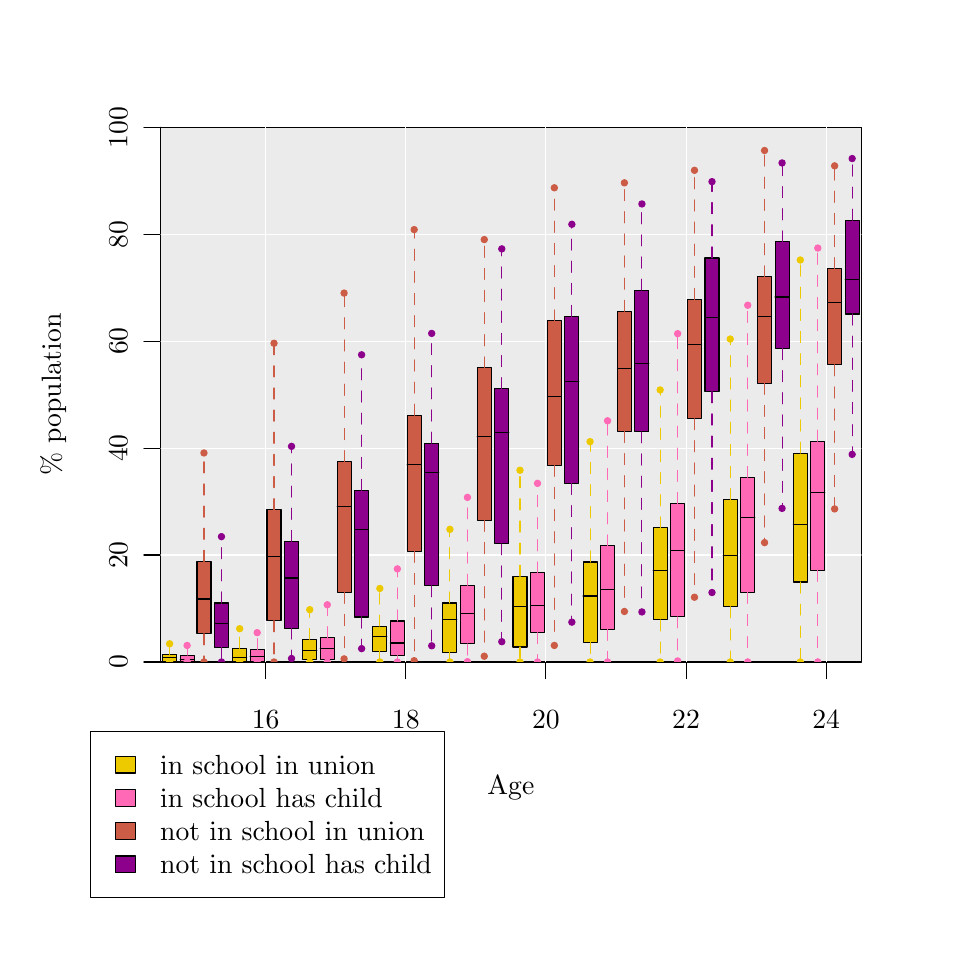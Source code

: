 % Created by tikzDevice version 0.6.1 on 2011-11-15 15:33:59
% !TEX encoding = UTF-8 Unicode
\begin{tikzpicture}[x=1pt,y=1pt]
\definecolor[named]{drawColor}{rgb}{0.00,0.00,0.00}
\definecolor[named]{fillColor}{rgb}{1.00,1.00,1.00}
\fill[color=fillColor,] (0,0) rectangle (325.21,325.21);
\begin{scope}
\path[clip] (  0.00,  0.00) rectangle (325.21,325.21);
\definecolor[named]{drawColor}{rgb}{0.06,0.00,0.33}
\definecolor[named]{drawColor}{rgb}{0.00,0.00,0.00}

\draw[color=drawColor,line cap=round,line join=round,fill opacity=0.00,] ( 85.98, 96.00) -- (288.55, 96.00);

\draw[color=drawColor,line cap=round,line join=round,fill opacity=0.00,] ( 85.98, 96.00) -- ( 85.98, 90.00);

\draw[color=drawColor,line cap=round,line join=round,fill opacity=0.00,] (136.63, 96.00) -- (136.63, 90.00);

\draw[color=drawColor,line cap=round,line join=round,fill opacity=0.00,] (187.27, 96.00) -- (187.27, 90.00);

\draw[color=drawColor,line cap=round,line join=round,fill opacity=0.00,] (237.91, 96.00) -- (237.91, 90.00);

\draw[color=drawColor,line cap=round,line join=round,fill opacity=0.00,] (288.55, 96.00) -- (288.55, 90.00);

\node[color=drawColor,anchor=base,inner sep=0pt, outer sep=0pt, scale=  1.00] at ( 85.98, 72.00) {16%
};

\node[color=drawColor,anchor=base,inner sep=0pt, outer sep=0pt, scale=  1.00] at (136.63, 72.00) {18%
};

\node[color=drawColor,anchor=base,inner sep=0pt, outer sep=0pt, scale=  1.00] at (187.27, 72.00) {20%
};

\node[color=drawColor,anchor=base,inner sep=0pt, outer sep=0pt, scale=  1.00] at (237.91, 72.00) {22%
};

\node[color=drawColor,anchor=base,inner sep=0pt, outer sep=0pt, scale=  1.00] at (288.55, 72.00) {24%
};

\draw[color=drawColor,line cap=round,line join=round,fill opacity=0.00,] ( 48.00, 96.00) -- ( 48.00,289.21);

\draw[color=drawColor,line cap=round,line join=round,fill opacity=0.00,] ( 48.00, 96.00) -- ( 42.00, 96.00);

\draw[color=drawColor,line cap=round,line join=round,fill opacity=0.00,] ( 48.00,134.64) -- ( 42.00,134.64);

\draw[color=drawColor,line cap=round,line join=round,fill opacity=0.00,] ( 48.00,173.29) -- ( 42.00,173.29);

\draw[color=drawColor,line cap=round,line join=round,fill opacity=0.00,] ( 48.00,211.93) -- ( 42.00,211.93);

\draw[color=drawColor,line cap=round,line join=round,fill opacity=0.00,] ( 48.00,250.57) -- ( 42.00,250.57);

\draw[color=drawColor,line cap=round,line join=round,fill opacity=0.00,] ( 48.00,289.21) -- ( 42.00,289.21);

\node[rotate= 90.00,color=drawColor,anchor=base,inner sep=0pt, outer sep=0pt, scale=  1.00] at ( 36.00, 96.00) {0%
};

\node[rotate= 90.00,color=drawColor,anchor=base,inner sep=0pt, outer sep=0pt, scale=  1.00] at ( 36.00,134.64) {20%
};

\node[rotate= 90.00,color=drawColor,anchor=base,inner sep=0pt, outer sep=0pt, scale=  1.00] at ( 36.00,173.29) {40%
};

\node[rotate= 90.00,color=drawColor,anchor=base,inner sep=0pt, outer sep=0pt, scale=  1.00] at ( 36.00,211.93) {60%
};

\node[rotate= 90.00,color=drawColor,anchor=base,inner sep=0pt, outer sep=0pt, scale=  1.00] at ( 36.00,250.57) {80%
};

\node[rotate= 90.00,color=drawColor,anchor=base,inner sep=0pt, outer sep=0pt, scale=  1.00] at ( 36.00,289.21) {100%
};

\draw[color=drawColor,line cap=round,line join=round,fill opacity=0.00,] ( 48.00, 96.00) --
	(301.21, 96.00) --
	(301.21,289.21) --
	( 48.00,289.21) --
	( 48.00, 96.00);
\end{scope}
\begin{scope}
\path[clip] (  0.00,  0.00) rectangle (325.21,325.21);
\definecolor[named]{drawColor}{rgb}{0.06,0.00,0.33}
\definecolor[named]{drawColor}{rgb}{0.00,0.00,0.00}

\node[color=drawColor,anchor=base,inner sep=0pt, outer sep=0pt, scale=  1.00] at (174.61, 48.00) {Age%
};

\node[rotate= 90.00,color=drawColor,anchor=base,inner sep=0pt, outer sep=0pt, scale=  1.00] at ( 12.00,192.61) {\% population%
};
\end{scope}
\begin{scope}
\path[clip] ( 48.00, 96.00) rectangle (301.21,289.21);
\definecolor[named]{drawColor}{rgb}{0.06,0.00,0.33}
\definecolor[named]{drawColor}{rgb}{0.00,0.00,0.00}
\definecolor[named]{fillColor}{rgb}{0.92,0.92,0.92}

\draw[color=drawColor,line cap=round,line join=round,fill=fillColor,] ( 48.00, 96.00) rectangle (301.21,289.21);
\definecolor[named]{drawColor}{rgb}{1.00,1.00,1.00}

\draw[color=drawColor,line cap=round,line join=round,fill opacity=0.00,] ( 35.34, 96.00) -- ( 35.34,289.21);

\draw[color=drawColor,line cap=round,line join=round,fill opacity=0.00,] ( 85.98, 96.00) -- ( 85.98,289.21);

\draw[color=drawColor,line cap=round,line join=round,fill opacity=0.00,] (136.63, 96.00) -- (136.63,289.21);

\draw[color=drawColor,line cap=round,line join=round,fill opacity=0.00,] (187.27, 96.00) -- (187.27,289.21);

\draw[color=drawColor,line cap=round,line join=round,fill opacity=0.00,] (237.91, 96.00) -- (237.91,289.21);

\draw[color=drawColor,line cap=round,line join=round,fill opacity=0.00,] (288.55, 96.00) -- (288.55,289.21);

\draw[color=drawColor,line cap=round,line join=round,fill opacity=0.00,] ( 48.00,134.64) -- (301.21,134.64);

\draw[color=drawColor,line cap=round,line join=round,fill opacity=0.00,] ( 48.00,173.29) -- (301.21,173.29);

\draw[color=drawColor,line cap=round,line join=round,fill opacity=0.00,] ( 48.00,211.93) -- (301.21,211.93);

\draw[color=drawColor,line cap=round,line join=round,fill opacity=0.00,] ( 48.00,250.57) -- (301.21,250.57);
\definecolor[named]{drawColor}{rgb}{0.00,0.00,0.00}
\definecolor[named]{fillColor}{rgb}{0.93,0.79,0.00}

\draw[color=drawColor,line cap=round,line join=round,fill=fillColor,] ( 48.76, 96.17) rectangle ( 53.82, 98.74);

\draw[color=drawColor,line cap=round,line join=round,fill opacity=0.00,] ( 48.76, 97.55) -- ( 53.82, 97.55);
\definecolor[named]{drawColor}{rgb}{0.93,0.79,0.00}

\draw[color=drawColor,dash pattern=on 4pt off 4pt ,line cap=round,line join=round,fill opacity=0.00,] ( 51.29, 96.17) -- ( 51.29, 96.00);

\draw[color=drawColor,dash pattern=on 4pt off 4pt ,line cap=round,line join=round,fill opacity=0.00,] ( 51.29, 98.74) -- ( 51.29,102.58);

\draw[color=drawColor,line cap=round,line join=round,fill=fillColor,] ( 51.29, 96.00) circle (  1.13);

\draw[color=drawColor,line cap=round,line join=round,fill=fillColor,] ( 51.29,102.58) circle (  1.13);
\definecolor[named]{drawColor}{rgb}{0.00,0.00,0.00}
\definecolor[named]{fillColor}{rgb}{1.00,0.41,0.71}

\draw[color=drawColor,line cap=round,line join=round,fill=fillColor,] ( 55.09, 96.13) rectangle ( 60.15, 98.46);

\draw[color=drawColor,line cap=round,line join=round,fill opacity=0.00,] ( 55.09, 96.82) -- ( 60.15, 96.82);
\definecolor[named]{drawColor}{rgb}{1.00,0.41,0.71}

\draw[color=drawColor,dash pattern=on 4pt off 4pt ,line cap=round,line join=round,fill opacity=0.00,] ( 57.62, 96.13) -- ( 57.62, 96.00);

\draw[color=drawColor,dash pattern=on 4pt off 4pt ,line cap=round,line join=round,fill opacity=0.00,] ( 57.62, 98.46) -- ( 57.62,101.97);

\draw[color=drawColor,line cap=round,line join=round,fill=fillColor,] ( 57.62, 96.00) circle (  1.13);

\draw[color=drawColor,line cap=round,line join=round,fill=fillColor,] ( 57.62,101.97) circle (  1.13);
\definecolor[named]{drawColor}{rgb}{0.00,0.00,0.00}
\definecolor[named]{fillColor}{rgb}{0.80,0.36,0.27}

\draw[color=drawColor,line cap=round,line join=round,fill=fillColor,] ( 61.17,106.19) rectangle ( 66.23,132.33);

\draw[color=drawColor,line cap=round,line join=round,fill opacity=0.00,] ( 61.17,118.75) -- ( 66.23,118.75);
\definecolor[named]{drawColor}{rgb}{0.80,0.36,0.27}

\draw[color=drawColor,dash pattern=on 4pt off 4pt ,line cap=round,line join=round,fill opacity=0.00,] ( 63.70,106.19) -- ( 63.70, 96.00);

\draw[color=drawColor,dash pattern=on 4pt off 4pt ,line cap=round,line join=round,fill opacity=0.00,] ( 63.70,132.33) -- ( 63.70,171.53);

\draw[color=drawColor,line cap=round,line join=round,fill=fillColor,] ( 63.70, 96.00) circle (  1.13);

\draw[color=drawColor,line cap=round,line join=round,fill=fillColor,] ( 63.70,171.53) circle (  1.13);
\definecolor[named]{drawColor}{rgb}{0.00,0.00,0.00}
\definecolor[named]{fillColor}{rgb}{0.55,0.00,0.55}

\draw[color=drawColor,line cap=round,line join=round,fill=fillColor,] ( 67.50,101.34) rectangle ( 72.56,117.32);

\draw[color=drawColor,line cap=round,line join=round,fill opacity=0.00,] ( 67.50,109.80) -- ( 72.56,109.80);
\definecolor[named]{drawColor}{rgb}{0.55,0.00,0.55}

\draw[color=drawColor,dash pattern=on 4pt off 4pt ,line cap=round,line join=round,fill opacity=0.00,] ( 70.03,101.34) -- ( 70.03, 96.00);

\draw[color=drawColor,dash pattern=on 4pt off 4pt ,line cap=round,line join=round,fill opacity=0.00,] ( 70.03,117.32) -- ( 70.03,141.29);

\draw[color=drawColor,line cap=round,line join=round,fill=fillColor,] ( 70.03, 96.00) circle (  1.13);

\draw[color=drawColor,line cap=round,line join=round,fill=fillColor,] ( 70.03,141.29) circle (  1.13);
\definecolor[named]{drawColor}{rgb}{0.00,0.00,0.00}
\definecolor[named]{fillColor}{rgb}{0.93,0.79,0.00}

\draw[color=drawColor,line cap=round,line join=round,fill=fillColor,] ( 74.08, 96.24) rectangle ( 79.15,100.95);

\draw[color=drawColor,line cap=round,line join=round,fill opacity=0.00,] ( 74.08, 97.73) -- ( 79.15, 97.73);
\definecolor[named]{drawColor}{rgb}{0.93,0.79,0.00}

\draw[color=drawColor,dash pattern=on 4pt off 4pt ,line cap=round,line join=round,fill opacity=0.00,] ( 76.61, 96.24) -- ( 76.61, 96.00);

\draw[color=drawColor,dash pattern=on 4pt off 4pt ,line cap=round,line join=round,fill opacity=0.00,] ( 76.61,100.95) -- ( 76.61,108.03);

\draw[color=drawColor,line cap=round,line join=round,fill=fillColor,] ( 76.61, 96.00) circle (  1.13);

\draw[color=drawColor,line cap=round,line join=round,fill=fillColor,] ( 76.61,108.03) circle (  1.13);
\definecolor[named]{drawColor}{rgb}{0.00,0.00,0.00}
\definecolor[named]{fillColor}{rgb}{1.00,0.41,0.71}

\draw[color=drawColor,line cap=round,line join=round,fill=fillColor,] ( 80.41, 96.25) rectangle ( 85.48,100.39);

\draw[color=drawColor,line cap=round,line join=round,fill opacity=0.00,] ( 80.41, 98.13) -- ( 85.48, 98.13);
\definecolor[named]{drawColor}{rgb}{1.00,0.41,0.71}

\draw[color=drawColor,dash pattern=on 4pt off 4pt ,line cap=round,line join=round,fill opacity=0.00,] ( 82.94, 96.25) -- ( 82.94, 96.00);

\draw[color=drawColor,dash pattern=on 4pt off 4pt ,line cap=round,line join=round,fill opacity=0.00,] ( 82.94,100.39) -- ( 82.94,106.60);

\draw[color=drawColor,line cap=round,line join=round,fill=fillColor,] ( 82.94, 96.00) circle (  1.13);

\draw[color=drawColor,line cap=round,line join=round,fill=fillColor,] ( 82.94,106.60) circle (  1.13);
\definecolor[named]{drawColor}{rgb}{0.00,0.00,0.00}
\definecolor[named]{fillColor}{rgb}{0.80,0.36,0.27}

\draw[color=drawColor,line cap=round,line join=round,fill=fillColor,] ( 86.49,110.91) rectangle ( 91.55,151.01);

\draw[color=drawColor,line cap=round,line join=round,fill opacity=0.00,] ( 86.49,133.97) -- ( 91.55,133.97);
\definecolor[named]{drawColor}{rgb}{0.80,0.36,0.27}

\draw[color=drawColor,dash pattern=on 4pt off 4pt ,line cap=round,line join=round,fill opacity=0.00,] ( 89.02,110.91) -- ( 89.02, 96.00);

\draw[color=drawColor,dash pattern=on 4pt off 4pt ,line cap=round,line join=round,fill opacity=0.00,] ( 89.02,151.01) -- ( 89.02,211.17);

\draw[color=drawColor,line cap=round,line join=round,fill=fillColor,] ( 89.02, 96.00) circle (  1.13);

\draw[color=drawColor,line cap=round,line join=round,fill=fillColor,] ( 89.02,211.17) circle (  1.13);
\definecolor[named]{drawColor}{rgb}{0.00,0.00,0.00}
\definecolor[named]{fillColor}{rgb}{0.55,0.00,0.55}

\draw[color=drawColor,line cap=round,line join=round,fill=fillColor,] ( 92.82,108.26) rectangle ( 97.88,139.56);

\draw[color=drawColor,line cap=round,line join=round,fill opacity=0.00,] ( 92.82,126.35) -- ( 97.88,126.35);
\definecolor[named]{drawColor}{rgb}{0.55,0.00,0.55}

\draw[color=drawColor,dash pattern=on 4pt off 4pt ,line cap=round,line join=round,fill opacity=0.00,] ( 95.35,108.26) -- ( 95.35, 97.26);

\draw[color=drawColor,dash pattern=on 4pt off 4pt ,line cap=round,line join=round,fill opacity=0.00,] ( 95.35,139.56) -- ( 95.35,173.91);

\draw[color=drawColor,line cap=round,line join=round,fill=fillColor,] ( 95.35, 97.26) circle (  1.13);

\draw[color=drawColor,line cap=round,line join=round,fill=fillColor,] ( 95.35,173.91) circle (  1.13);
\definecolor[named]{drawColor}{rgb}{0.00,0.00,0.00}
\definecolor[named]{fillColor}{rgb}{0.93,0.79,0.00}

\draw[color=drawColor,line cap=round,line join=round,fill=fillColor,] ( 99.40, 97.01) rectangle (104.47,104.17);

\draw[color=drawColor,line cap=round,line join=round,fill opacity=0.00,] ( 99.40,100.11) -- (104.47,100.11);
\definecolor[named]{drawColor}{rgb}{0.93,0.79,0.00}

\draw[color=drawColor,dash pattern=on 4pt off 4pt ,line cap=round,line join=round,fill opacity=0.00,] (101.93, 97.01) -- (101.93, 96.00);

\draw[color=drawColor,dash pattern=on 4pt off 4pt ,line cap=round,line join=round,fill opacity=0.00,] (101.93,104.17) -- (101.93,114.91);

\draw[color=drawColor,line cap=round,line join=round,fill=fillColor,] (101.93, 96.00) circle (  1.13);

\draw[color=drawColor,line cap=round,line join=round,fill=fillColor,] (101.93,114.91) circle (  1.13);
\definecolor[named]{drawColor}{rgb}{0.00,0.00,0.00}
\definecolor[named]{fillColor}{rgb}{1.00,0.41,0.71}

\draw[color=drawColor,line cap=round,line join=round,fill=fillColor,] (105.73, 96.87) rectangle (110.80,104.80);

\draw[color=drawColor,line cap=round,line join=round,fill opacity=0.00,] (105.73,100.88) -- (110.80,100.88);
\definecolor[named]{drawColor}{rgb}{1.00,0.41,0.71}

\draw[color=drawColor,dash pattern=on 4pt off 4pt ,line cap=round,line join=round,fill opacity=0.00,] (108.27, 96.87) -- (108.27, 96.00);

\draw[color=drawColor,dash pattern=on 4pt off 4pt ,line cap=round,line join=round,fill opacity=0.00,] (108.27,104.80) -- (108.27,116.68);

\draw[color=drawColor,line cap=round,line join=round,fill=fillColor,] (108.27, 96.00) circle (  1.13);

\draw[color=drawColor,line cap=round,line join=round,fill=fillColor,] (108.27,116.68) circle (  1.13);
\definecolor[named]{drawColor}{rgb}{0.00,0.00,0.00}
\definecolor[named]{fillColor}{rgb}{0.80,0.36,0.27}

\draw[color=drawColor,line cap=round,line join=round,fill=fillColor,] (111.81,121.18) rectangle (116.87,168.38);

\draw[color=drawColor,line cap=round,line join=round,fill opacity=0.00,] (111.81,152.20) -- (116.87,152.20);
\definecolor[named]{drawColor}{rgb}{0.80,0.36,0.27}

\draw[color=drawColor,dash pattern=on 4pt off 4pt ,line cap=round,line join=round,fill opacity=0.00,] (114.34,121.18) -- (114.34, 97.12);

\draw[color=drawColor,dash pattern=on 4pt off 4pt ,line cap=round,line join=round,fill opacity=0.00,] (114.34,168.38) -- (114.34,229.30);

\draw[color=drawColor,line cap=round,line join=round,fill=fillColor,] (114.34, 97.12) circle (  1.13);

\draw[color=drawColor,line cap=round,line join=round,fill=fillColor,] (114.34,229.30) circle (  1.13);
\definecolor[named]{drawColor}{rgb}{0.00,0.00,0.00}
\definecolor[named]{fillColor}{rgb}{0.55,0.00,0.55}

\draw[color=drawColor,line cap=round,line join=round,fill=fillColor,] (118.14,112.24) rectangle (123.20,157.95);

\draw[color=drawColor,line cap=round,line join=round,fill opacity=0.00,] (118.14,143.97) -- (123.20,143.97);
\definecolor[named]{drawColor}{rgb}{0.55,0.00,0.55}

\draw[color=drawColor,dash pattern=on 4pt off 4pt ,line cap=round,line join=round,fill opacity=0.00,] (120.67,112.24) -- (120.67,100.83);

\draw[color=drawColor,dash pattern=on 4pt off 4pt ,line cap=round,line join=round,fill opacity=0.00,] (120.67,157.95) -- (120.67,207.01);

\draw[color=drawColor,line cap=round,line join=round,fill=fillColor,] (120.67,100.83) circle (  1.13);

\draw[color=drawColor,line cap=round,line join=round,fill=fillColor,] (120.67,207.01) circle (  1.13);
\definecolor[named]{drawColor}{rgb}{0.00,0.00,0.00}
\definecolor[named]{fillColor}{rgb}{0.93,0.79,0.00}

\draw[color=drawColor,line cap=round,line join=round,fill=fillColor,] (124.72, 99.87) rectangle (129.79,108.95);

\draw[color=drawColor,line cap=round,line join=round,fill opacity=0.00,] (124.72,105.11) -- (129.79,105.11);
\definecolor[named]{drawColor}{rgb}{0.93,0.79,0.00}

\draw[color=drawColor,dash pattern=on 4pt off 4pt ,line cap=round,line join=round,fill opacity=0.00,] (127.26, 99.87) -- (127.26, 96.00);

\draw[color=drawColor,dash pattern=on 4pt off 4pt ,line cap=round,line join=round,fill opacity=0.00,] (127.26,108.95) -- (127.26,122.57);

\draw[color=drawColor,line cap=round,line join=round,fill=fillColor,] (127.26, 96.00) circle (  1.13);

\draw[color=drawColor,line cap=round,line join=round,fill=fillColor,] (127.26,122.57) circle (  1.13);
\definecolor[named]{drawColor}{rgb}{0.00,0.00,0.00}
\definecolor[named]{fillColor}{rgb}{1.00,0.41,0.71}

\draw[color=drawColor,line cap=round,line join=round,fill=fillColor,] (131.05, 98.25) rectangle (136.12,110.80);

\draw[color=drawColor,line cap=round,line join=round,fill opacity=0.00,] (131.05,102.87) -- (136.12,102.87);
\definecolor[named]{drawColor}{rgb}{1.00,0.41,0.71}

\draw[color=drawColor,dash pattern=on 4pt off 4pt ,line cap=round,line join=round,fill opacity=0.00,] (133.59, 98.25) -- (133.59, 96.00);

\draw[color=drawColor,dash pattern=on 4pt off 4pt ,line cap=round,line join=round,fill opacity=0.00,] (133.59,110.80) -- (133.59,129.64);

\draw[color=drawColor,line cap=round,line join=round,fill=fillColor,] (133.59, 96.00) circle (  1.13);

\draw[color=drawColor,line cap=round,line join=round,fill=fillColor,] (133.59,129.64) circle (  1.13);
\definecolor[named]{drawColor}{rgb}{0.00,0.00,0.00}
\definecolor[named]{fillColor}{rgb}{0.80,0.36,0.27}

\draw[color=drawColor,line cap=round,line join=round,fill=fillColor,] (137.13,136.04) rectangle (142.20,185.15);

\draw[color=drawColor,line cap=round,line join=round,fill opacity=0.00,] (137.13,167.37) -- (142.20,167.37);
\definecolor[named]{drawColor}{rgb}{0.80,0.36,0.27}

\draw[color=drawColor,dash pattern=on 4pt off 4pt ,line cap=round,line join=round,fill opacity=0.00,] (139.66,136.04) -- (139.66, 96.47);

\draw[color=drawColor,dash pattern=on 4pt off 4pt ,line cap=round,line join=round,fill opacity=0.00,] (139.66,185.15) -- (139.66,252.24);

\draw[color=drawColor,line cap=round,line join=round,fill=fillColor,] (139.66, 96.47) circle (  1.13);

\draw[color=drawColor,line cap=round,line join=round,fill=fillColor,] (139.66,252.24) circle (  1.13);
\definecolor[named]{drawColor}{rgb}{0.00,0.00,0.00}
\definecolor[named]{fillColor}{rgb}{0.55,0.00,0.55}

\draw[color=drawColor,line cap=round,line join=round,fill=fillColor,] (143.46,123.54) rectangle (148.53,175.06);

\draw[color=drawColor,line cap=round,line join=round,fill opacity=0.00,] (143.46,164.56) -- (148.53,164.56);
\definecolor[named]{drawColor}{rgb}{0.55,0.00,0.55}

\draw[color=drawColor,dash pattern=on 4pt off 4pt ,line cap=round,line join=round,fill opacity=0.00,] (145.99,123.54) -- (145.99,101.85);

\draw[color=drawColor,dash pattern=on 4pt off 4pt ,line cap=round,line join=round,fill opacity=0.00,] (145.99,175.06) -- (145.99,214.73);

\draw[color=drawColor,line cap=round,line join=round,fill=fillColor,] (145.99,101.85) circle (  1.13);

\draw[color=drawColor,line cap=round,line join=round,fill=fillColor,] (145.99,214.73) circle (  1.13);
\definecolor[named]{drawColor}{rgb}{0.00,0.00,0.00}
\definecolor[named]{fillColor}{rgb}{0.93,0.79,0.00}

\draw[color=drawColor,line cap=round,line join=round,fill=fillColor,] (150.05, 99.56) rectangle (155.11,117.31);

\draw[color=drawColor,line cap=round,line join=round,fill opacity=0.00,] (150.05,111.23) -- (155.11,111.23);
\definecolor[named]{drawColor}{rgb}{0.93,0.79,0.00}

\draw[color=drawColor,dash pattern=on 4pt off 4pt ,line cap=round,line join=round,fill opacity=0.00,] (152.58, 99.56) -- (152.58, 96.00);

\draw[color=drawColor,dash pattern=on 4pt off 4pt ,line cap=round,line join=round,fill opacity=0.00,] (152.58,117.31) -- (152.58,143.93);

\draw[color=drawColor,line cap=round,line join=round,fill=fillColor,] (152.58, 96.00) circle (  1.13);

\draw[color=drawColor,line cap=round,line join=round,fill=fillColor,] (152.58,143.93) circle (  1.13);
\definecolor[named]{drawColor}{rgb}{0.00,0.00,0.00}
\definecolor[named]{fillColor}{rgb}{1.00,0.41,0.71}

\draw[color=drawColor,line cap=round,line join=round,fill=fillColor,] (156.38,102.52) rectangle (161.44,123.70);

\draw[color=drawColor,line cap=round,line join=round,fill opacity=0.00,] (156.38,113.36) -- (161.44,113.36);
\definecolor[named]{drawColor}{rgb}{1.00,0.41,0.71}

\draw[color=drawColor,dash pattern=on 4pt off 4pt ,line cap=round,line join=round,fill opacity=0.00,] (158.91,102.52) -- (158.91, 96.11);

\draw[color=drawColor,dash pattern=on 4pt off 4pt ,line cap=round,line join=round,fill opacity=0.00,] (158.91,123.70) -- (158.91,155.48);

\draw[color=drawColor,line cap=round,line join=round,fill=fillColor,] (158.91, 96.11) circle (  1.13);

\draw[color=drawColor,line cap=round,line join=round,fill=fillColor,] (158.91,155.48) circle (  1.13);
\definecolor[named]{drawColor}{rgb}{0.00,0.00,0.00}
\definecolor[named]{fillColor}{rgb}{0.80,0.36,0.27}

\draw[color=drawColor,line cap=round,line join=round,fill=fillColor,] (162.45,147.18) rectangle (167.52,202.25);

\draw[color=drawColor,line cap=round,line join=round,fill opacity=0.00,] (162.45,177.48) -- (167.52,177.48);
\definecolor[named]{drawColor}{rgb}{0.80,0.36,0.27}

\draw[color=drawColor,dash pattern=on 4pt off 4pt ,line cap=round,line join=round,fill opacity=0.00,] (164.99,147.18) -- (164.99, 98.08);

\draw[color=drawColor,dash pattern=on 4pt off 4pt ,line cap=round,line join=round,fill opacity=0.00,] (164.99,202.25) -- (164.99,248.63);

\draw[color=drawColor,line cap=round,line join=round,fill=fillColor,] (164.99, 98.08) circle (  1.13);

\draw[color=drawColor,line cap=round,line join=round,fill=fillColor,] (164.99,248.63) circle (  1.13);
\definecolor[named]{drawColor}{rgb}{0.00,0.00,0.00}
\definecolor[named]{fillColor}{rgb}{0.55,0.00,0.55}

\draw[color=drawColor,line cap=round,line join=round,fill=fillColor,] (168.78,138.68) rectangle (173.85,194.74);

\draw[color=drawColor,line cap=round,line join=round,fill opacity=0.00,] (168.78,179.02) -- (173.85,179.02);
\definecolor[named]{drawColor}{rgb}{0.55,0.00,0.55}

\draw[color=drawColor,dash pattern=on 4pt off 4pt ,line cap=round,line join=round,fill opacity=0.00,] (171.32,138.68) -- (171.32,103.33);

\draw[color=drawColor,dash pattern=on 4pt off 4pt ,line cap=round,line join=round,fill opacity=0.00,] (171.32,194.74) -- (171.32,245.28);

\draw[color=drawColor,line cap=round,line join=round,fill=fillColor,] (171.32,103.33) circle (  1.13);

\draw[color=drawColor,line cap=round,line join=round,fill=fillColor,] (171.32,245.28) circle (  1.13);
\definecolor[named]{drawColor}{rgb}{0.00,0.00,0.00}
\definecolor[named]{fillColor}{rgb}{0.93,0.79,0.00}

\draw[color=drawColor,line cap=round,line join=round,fill=fillColor,] (175.37,101.43) rectangle (180.43,126.97);

\draw[color=drawColor,line cap=round,line join=round,fill opacity=0.00,] (175.37,115.94) -- (180.43,115.94);
\definecolor[named]{drawColor}{rgb}{0.93,0.79,0.00}

\draw[color=drawColor,dash pattern=on 4pt off 4pt ,line cap=round,line join=round,fill opacity=0.00,] (177.90,101.43) -- (177.90, 96.00);

\draw[color=drawColor,dash pattern=on 4pt off 4pt ,line cap=round,line join=round,fill opacity=0.00,] (177.90,126.97) -- (177.90,165.27);

\draw[color=drawColor,line cap=round,line join=round,fill=fillColor,] (177.90, 96.00) circle (  1.13);

\draw[color=drawColor,line cap=round,line join=round,fill=fillColor,] (177.90,165.27) circle (  1.13);
\definecolor[named]{drawColor}{rgb}{0.00,0.00,0.00}
\definecolor[named]{fillColor}{rgb}{1.00,0.41,0.71}

\draw[color=drawColor,line cap=round,line join=round,fill=fillColor,] (181.70,106.62) rectangle (186.76,128.19);

\draw[color=drawColor,line cap=round,line join=round,fill opacity=0.00,] (181.70,116.48) -- (186.76,116.48);
\definecolor[named]{drawColor}{rgb}{1.00,0.41,0.71}

\draw[color=drawColor,dash pattern=on 4pt off 4pt ,line cap=round,line join=round,fill opacity=0.00,] (184.23,106.62) -- (184.23, 96.00);

\draw[color=drawColor,dash pattern=on 4pt off 4pt ,line cap=round,line join=round,fill opacity=0.00,] (184.23,128.19) -- (184.23,160.54);

\draw[color=drawColor,line cap=round,line join=round,fill=fillColor,] (184.23, 96.00) circle (  1.13);

\draw[color=drawColor,line cap=round,line join=round,fill=fillColor,] (184.23,160.54) circle (  1.13);
\definecolor[named]{drawColor}{rgb}{0.00,0.00,0.00}
\definecolor[named]{fillColor}{rgb}{0.80,0.36,0.27}

\draw[color=drawColor,line cap=round,line join=round,fill=fillColor,] (187.77,167.05) rectangle (192.84,219.25);

\draw[color=drawColor,line cap=round,line join=round,fill opacity=0.00,] (187.77,191.80) -- (192.84,191.80);
\definecolor[named]{drawColor}{rgb}{0.80,0.36,0.27}

\draw[color=drawColor,dash pattern=on 4pt off 4pt ,line cap=round,line join=round,fill opacity=0.00,] (190.31,167.05) -- (190.31,101.98);

\draw[color=drawColor,dash pattern=on 4pt off 4pt ,line cap=round,line join=round,fill opacity=0.00,] (190.31,219.25) -- (190.31,267.35);

\draw[color=drawColor,line cap=round,line join=round,fill=fillColor,] (190.31,101.98) circle (  1.13);

\draw[color=drawColor,line cap=round,line join=round,fill=fillColor,] (190.31,267.35) circle (  1.13);
\definecolor[named]{drawColor}{rgb}{0.00,0.00,0.00}
\definecolor[named]{fillColor}{rgb}{0.55,0.00,0.55}

\draw[color=drawColor,line cap=round,line join=round,fill=fillColor,] (194.11,160.53) rectangle (199.17,220.82);

\draw[color=drawColor,line cap=round,line join=round,fill opacity=0.00,] (194.11,197.26) -- (199.17,197.26);
\definecolor[named]{drawColor}{rgb}{0.55,0.00,0.55}

\draw[color=drawColor,dash pattern=on 4pt off 4pt ,line cap=round,line join=round,fill opacity=0.00,] (196.64,160.53) -- (196.64,110.39);

\draw[color=drawColor,dash pattern=on 4pt off 4pt ,line cap=round,line join=round,fill opacity=0.00,] (196.64,220.82) -- (196.64,254.16);

\draw[color=drawColor,line cap=round,line join=round,fill=fillColor,] (196.64,110.39) circle (  1.13);

\draw[color=drawColor,line cap=round,line join=round,fill=fillColor,] (196.64,254.16) circle (  1.13);
\definecolor[named]{drawColor}{rgb}{0.00,0.00,0.00}
\definecolor[named]{fillColor}{rgb}{0.93,0.79,0.00}

\draw[color=drawColor,line cap=round,line join=round,fill=fillColor,] (200.69,103.10) rectangle (205.75,132.11);

\draw[color=drawColor,line cap=round,line join=round,fill opacity=0.00,] (200.69,119.84) -- (205.75,119.84);
\definecolor[named]{drawColor}{rgb}{0.93,0.79,0.00}

\draw[color=drawColor,dash pattern=on 4pt off 4pt ,line cap=round,line join=round,fill opacity=0.00,] (203.22,103.10) -- (203.22, 96.00);

\draw[color=drawColor,dash pattern=on 4pt off 4pt ,line cap=round,line join=round,fill opacity=0.00,] (203.22,132.11) -- (203.22,175.61);

\draw[color=drawColor,line cap=round,line join=round,fill=fillColor,] (203.22, 96.00) circle (  1.13);

\draw[color=drawColor,line cap=round,line join=round,fill=fillColor,] (203.22,175.61) circle (  1.13);
\definecolor[named]{drawColor}{rgb}{0.00,0.00,0.00}
\definecolor[named]{fillColor}{rgb}{1.00,0.41,0.71}

\draw[color=drawColor,line cap=round,line join=round,fill=fillColor,] (207.02,107.82) rectangle (212.08,137.95);

\draw[color=drawColor,line cap=round,line join=round,fill opacity=0.00,] (207.02,122.30) -- (212.08,122.30);
\definecolor[named]{drawColor}{rgb}{1.00,0.41,0.71}

\draw[color=drawColor,dash pattern=on 4pt off 4pt ,line cap=round,line join=round,fill opacity=0.00,] (209.55,107.82) -- (209.55, 96.00);

\draw[color=drawColor,dash pattern=on 4pt off 4pt ,line cap=round,line join=round,fill opacity=0.00,] (209.55,137.95) -- (209.55,183.16);

\draw[color=drawColor,line cap=round,line join=round,fill=fillColor,] (209.55, 96.00) circle (  1.13);

\draw[color=drawColor,line cap=round,line join=round,fill=fillColor,] (209.55,183.16) circle (  1.13);
\definecolor[named]{drawColor}{rgb}{0.00,0.00,0.00}
\definecolor[named]{fillColor}{rgb}{0.80,0.36,0.27}

\draw[color=drawColor,line cap=round,line join=round,fill=fillColor,] (213.10,179.32) rectangle (218.16,222.70);

\draw[color=drawColor,line cap=round,line join=round,fill opacity=0.00,] (213.10,202.02) -- (218.16,202.02);
\definecolor[named]{drawColor}{rgb}{0.80,0.36,0.27}

\draw[color=drawColor,dash pattern=on 4pt off 4pt ,line cap=round,line join=round,fill opacity=0.00,] (215.63,179.32) -- (215.63,114.25);

\draw[color=drawColor,dash pattern=on 4pt off 4pt ,line cap=round,line join=round,fill opacity=0.00,] (215.63,222.70) -- (215.63,269.14);

\draw[color=drawColor,line cap=round,line join=round,fill=fillColor,] (215.63,114.25) circle (  1.13);

\draw[color=drawColor,line cap=round,line join=round,fill=fillColor,] (215.63,269.14) circle (  1.13);
\definecolor[named]{drawColor}{rgb}{0.00,0.00,0.00}
\definecolor[named]{fillColor}{rgb}{0.55,0.00,0.55}

\draw[color=drawColor,line cap=round,line join=round,fill=fillColor,] (219.43,179.15) rectangle (224.49,230.35);

\draw[color=drawColor,line cap=round,line join=round,fill opacity=0.00,] (219.43,203.83) -- (224.49,203.83);
\definecolor[named]{drawColor}{rgb}{0.55,0.00,0.55}

\draw[color=drawColor,dash pattern=on 4pt off 4pt ,line cap=round,line join=round,fill opacity=0.00,] (221.96,179.15) -- (221.96,114.08);

\draw[color=drawColor,dash pattern=on 4pt off 4pt ,line cap=round,line join=round,fill opacity=0.00,] (221.96,230.35) -- (221.96,261.51);

\draw[color=drawColor,line cap=round,line join=round,fill=fillColor,] (221.96,114.08) circle (  1.13);

\draw[color=drawColor,line cap=round,line join=round,fill=fillColor,] (221.96,261.51) circle (  1.13);
\definecolor[named]{drawColor}{rgb}{0.00,0.00,0.00}
\definecolor[named]{fillColor}{rgb}{0.93,0.79,0.00}

\draw[color=drawColor,line cap=round,line join=round,fill=fillColor,] (226.01,111.21) rectangle (231.07,144.45);

\draw[color=drawColor,line cap=round,line join=round,fill opacity=0.00,] (226.01,129.01) -- (231.07,129.01);
\definecolor[named]{drawColor}{rgb}{0.93,0.79,0.00}

\draw[color=drawColor,dash pattern=on 4pt off 4pt ,line cap=round,line join=round,fill opacity=0.00,] (228.54,111.21) -- (228.54, 96.00);

\draw[color=drawColor,dash pattern=on 4pt off 4pt ,line cap=round,line join=round,fill opacity=0.00,] (228.54,144.45) -- (228.54,194.31);

\draw[color=drawColor,line cap=round,line join=round,fill=fillColor,] (228.54, 96.00) circle (  1.13);

\draw[color=drawColor,line cap=round,line join=round,fill=fillColor,] (228.54,194.31) circle (  1.13);
\definecolor[named]{drawColor}{rgb}{0.00,0.00,0.00}
\definecolor[named]{fillColor}{rgb}{1.00,0.41,0.71}

\draw[color=drawColor,line cap=round,line join=round,fill=fillColor,] (232.34,112.32) rectangle (237.40,153.25);

\draw[color=drawColor,line cap=round,line join=round,fill opacity=0.00,] (232.34,136.28) -- (237.40,136.28);
\definecolor[named]{drawColor}{rgb}{1.00,0.41,0.71}

\draw[color=drawColor,dash pattern=on 4pt off 4pt ,line cap=round,line join=round,fill opacity=0.00,] (234.87,112.32) -- (234.87, 96.39);

\draw[color=drawColor,dash pattern=on 4pt off 4pt ,line cap=round,line join=round,fill opacity=0.00,] (234.87,153.25) -- (234.87,214.64);

\draw[color=drawColor,line cap=round,line join=round,fill=fillColor,] (234.87, 96.39) circle (  1.13);

\draw[color=drawColor,line cap=round,line join=round,fill=fillColor,] (234.87,214.64) circle (  1.13);
\definecolor[named]{drawColor}{rgb}{0.00,0.00,0.00}
\definecolor[named]{fillColor}{rgb}{0.80,0.36,0.27}

\draw[color=drawColor,line cap=round,line join=round,fill=fillColor,] (238.42,183.94) rectangle (243.48,226.97);

\draw[color=drawColor,line cap=round,line join=round,fill opacity=0.00,] (238.42,210.67) -- (243.48,210.67);
\definecolor[named]{drawColor}{rgb}{0.80,0.36,0.27}

\draw[color=drawColor,dash pattern=on 4pt off 4pt ,line cap=round,line join=round,fill opacity=0.00,] (240.95,183.94) -- (240.95,119.40);

\draw[color=drawColor,dash pattern=on 4pt off 4pt ,line cap=round,line join=round,fill opacity=0.00,] (240.95,226.97) -- (240.95,273.66);

\draw[color=drawColor,line cap=round,line join=round,fill=fillColor,] (240.95,119.40) circle (  1.13);

\draw[color=drawColor,line cap=round,line join=round,fill=fillColor,] (240.95,273.66) circle (  1.13);
\definecolor[named]{drawColor}{rgb}{0.00,0.00,0.00}
\definecolor[named]{fillColor}{rgb}{0.55,0.00,0.55}

\draw[color=drawColor,line cap=round,line join=round,fill=fillColor,] (244.75,193.64) rectangle (249.81,241.99);

\draw[color=drawColor,line cap=round,line join=round,fill opacity=0.00,] (244.75,220.41) -- (249.81,220.41);
\definecolor[named]{drawColor}{rgb}{0.55,0.00,0.55}

\draw[color=drawColor,dash pattern=on 4pt off 4pt ,line cap=round,line join=round,fill opacity=0.00,] (247.28,193.64) -- (247.28,121.10);

\draw[color=drawColor,dash pattern=on 4pt off 4pt ,line cap=round,line join=round,fill opacity=0.00,] (247.28,241.99) -- (247.28,269.57);

\draw[color=drawColor,line cap=round,line join=round,fill=fillColor,] (247.28,121.10) circle (  1.13);

\draw[color=drawColor,line cap=round,line join=round,fill=fillColor,] (247.28,269.57) circle (  1.13);
\definecolor[named]{drawColor}{rgb}{0.00,0.00,0.00}
\definecolor[named]{fillColor}{rgb}{0.93,0.79,0.00}

\draw[color=drawColor,line cap=round,line join=round,fill=fillColor,] (251.33,115.96) rectangle (256.40,154.65);

\draw[color=drawColor,line cap=round,line join=round,fill opacity=0.00,] (251.33,134.45) -- (256.40,134.45);
\definecolor[named]{drawColor}{rgb}{0.93,0.79,0.00}

\draw[color=drawColor,dash pattern=on 4pt off 4pt ,line cap=round,line join=round,fill opacity=0.00,] (253.86,115.96) -- (253.86, 96.00);

\draw[color=drawColor,dash pattern=on 4pt off 4pt ,line cap=round,line join=round,fill opacity=0.00,] (253.86,154.65) -- (253.86,212.69);

\draw[color=drawColor,line cap=round,line join=round,fill=fillColor,] (253.86, 96.00) circle (  1.13);

\draw[color=drawColor,line cap=round,line join=round,fill=fillColor,] (253.86,212.69) circle (  1.13);
\definecolor[named]{drawColor}{rgb}{0.00,0.00,0.00}
\definecolor[named]{fillColor}{rgb}{1.00,0.41,0.71}

\draw[color=drawColor,line cap=round,line join=round,fill=fillColor,] (257.66,121.19) rectangle (262.73,162.68);

\draw[color=drawColor,line cap=round,line join=round,fill opacity=0.00,] (257.66,148.15) -- (262.73,148.15);
\definecolor[named]{drawColor}{rgb}{1.00,0.41,0.71}

\draw[color=drawColor,dash pattern=on 4pt off 4pt ,line cap=round,line join=round,fill opacity=0.00,] (260.19,121.19) -- (260.19, 96.00);

\draw[color=drawColor,dash pattern=on 4pt off 4pt ,line cap=round,line join=round,fill opacity=0.00,] (260.19,162.68) -- (260.19,224.91);

\draw[color=drawColor,line cap=round,line join=round,fill=fillColor,] (260.19, 96.00) circle (  1.13);

\draw[color=drawColor,line cap=round,line join=round,fill=fillColor,] (260.19,224.91) circle (  1.13);
\definecolor[named]{drawColor}{rgb}{0.00,0.00,0.00}
\definecolor[named]{fillColor}{rgb}{0.80,0.36,0.27}

\draw[color=drawColor,line cap=round,line join=round,fill=fillColor,] (263.74,196.75) rectangle (268.80,235.16);

\draw[color=drawColor,line cap=round,line join=round,fill opacity=0.00,] (263.74,220.82) -- (268.80,220.82);
\definecolor[named]{drawColor}{rgb}{0.80,0.36,0.27}

\draw[color=drawColor,dash pattern=on 4pt off 4pt ,line cap=round,line join=round,fill opacity=0.00,] (266.27,196.75) -- (266.27,139.13);

\draw[color=drawColor,dash pattern=on 4pt off 4pt ,line cap=round,line join=round,fill opacity=0.00,] (266.27,235.16) -- (266.27,280.82);

\draw[color=drawColor,line cap=round,line join=round,fill=fillColor,] (266.27,139.13) circle (  1.13);

\draw[color=drawColor,line cap=round,line join=round,fill=fillColor,] (266.27,280.82) circle (  1.13);
\definecolor[named]{drawColor}{rgb}{0.00,0.00,0.00}
\definecolor[named]{fillColor}{rgb}{0.55,0.00,0.55}

\draw[color=drawColor,line cap=round,line join=round,fill=fillColor,] (270.07,209.28) rectangle (275.13,247.79);

\draw[color=drawColor,line cap=round,line join=round,fill opacity=0.00,] (270.07,227.88) -- (275.13,227.88);
\definecolor[named]{drawColor}{rgb}{0.55,0.00,0.55}

\draw[color=drawColor,dash pattern=on 4pt off 4pt ,line cap=round,line join=round,fill opacity=0.00,] (272.60,209.28) -- (272.60,151.50);

\draw[color=drawColor,dash pattern=on 4pt off 4pt ,line cap=round,line join=round,fill opacity=0.00,] (272.60,247.79) -- (272.60,276.33);

\draw[color=drawColor,line cap=round,line join=round,fill=fillColor,] (272.60,151.50) circle (  1.13);

\draw[color=drawColor,line cap=round,line join=round,fill=fillColor,] (272.60,276.33) circle (  1.13);
\definecolor[named]{drawColor}{rgb}{0.00,0.00,0.00}
\definecolor[named]{fillColor}{rgb}{0.93,0.79,0.00}

\draw[color=drawColor,line cap=round,line join=round,fill=fillColor,] (276.65,124.91) rectangle (281.72,171.45);

\draw[color=drawColor,line cap=round,line join=round,fill opacity=0.00,] (276.65,145.76) -- (281.72,145.76);
\definecolor[named]{drawColor}{rgb}{0.93,0.79,0.00}

\draw[color=drawColor,dash pattern=on 4pt off 4pt ,line cap=round,line join=round,fill opacity=0.00,] (279.19,124.91) -- (279.19, 96.00);

\draw[color=drawColor,dash pattern=on 4pt off 4pt ,line cap=round,line join=round,fill opacity=0.00,] (279.19,171.45) -- (279.19,241.26);

\draw[color=drawColor,line cap=round,line join=round,fill=fillColor,] (279.19, 96.00) circle (  1.13);

\draw[color=drawColor,line cap=round,line join=round,fill=fillColor,] (279.19,241.26) circle (  1.13);
\definecolor[named]{drawColor}{rgb}{0.00,0.00,0.00}
\definecolor[named]{fillColor}{rgb}{1.00,0.41,0.71}

\draw[color=drawColor,line cap=round,line join=round,fill=fillColor,] (282.98,129.17) rectangle (288.05,175.73);

\draw[color=drawColor,line cap=round,line join=round,fill opacity=0.00,] (282.98,157.30) -- (288.05,157.30);
\definecolor[named]{drawColor}{rgb}{1.00,0.41,0.71}

\draw[color=drawColor,dash pattern=on 4pt off 4pt ,line cap=round,line join=round,fill opacity=0.00,] (285.52,129.17) -- (285.52, 96.00);

\draw[color=drawColor,dash pattern=on 4pt off 4pt ,line cap=round,line join=round,fill opacity=0.00,] (285.52,175.73) -- (285.52,245.57);

\draw[color=drawColor,line cap=round,line join=round,fill=fillColor,] (285.52, 96.00) circle (  1.13);

\draw[color=drawColor,line cap=round,line join=round,fill=fillColor,] (285.52,245.57) circle (  1.13);
\definecolor[named]{drawColor}{rgb}{0.00,0.00,0.00}
\definecolor[named]{fillColor}{rgb}{0.80,0.36,0.27}

\draw[color=drawColor,line cap=round,line join=round,fill=fillColor,] (289.06,203.40) rectangle (294.12,238.12);

\draw[color=drawColor,line cap=round,line join=round,fill opacity=0.00,] (289.06,225.85) -- (294.12,225.85);
\definecolor[named]{drawColor}{rgb}{0.80,0.36,0.27}

\draw[color=drawColor,dash pattern=on 4pt off 4pt ,line cap=round,line join=round,fill opacity=0.00,] (291.59,203.40) -- (291.59,151.31);

\draw[color=drawColor,dash pattern=on 4pt off 4pt ,line cap=round,line join=round,fill opacity=0.00,] (291.59,238.12) -- (291.59,275.28);

\draw[color=drawColor,line cap=round,line join=round,fill=fillColor,] (291.59,151.31) circle (  1.13);

\draw[color=drawColor,line cap=round,line join=round,fill=fillColor,] (291.59,275.28) circle (  1.13);
\definecolor[named]{drawColor}{rgb}{0.00,0.00,0.00}
\definecolor[named]{fillColor}{rgb}{0.55,0.00,0.55}

\draw[color=drawColor,line cap=round,line join=round,fill=fillColor,] (295.39,221.76) rectangle (300.46,255.60);

\draw[color=drawColor,line cap=round,line join=round,fill opacity=0.00,] (295.39,234.34) -- (300.46,234.34);
\definecolor[named]{drawColor}{rgb}{0.55,0.00,0.55}

\draw[color=drawColor,dash pattern=on 4pt off 4pt ,line cap=round,line join=round,fill opacity=0.00,] (297.92,221.76) -- (297.92,171.02);

\draw[color=drawColor,dash pattern=on 4pt off 4pt ,line cap=round,line join=round,fill opacity=0.00,] (297.92,255.60) -- (297.92,277.91);

\draw[color=drawColor,line cap=round,line join=round,fill=fillColor,] (297.92,171.02) circle (  1.13);

\draw[color=drawColor,line cap=round,line join=round,fill=fillColor,] (297.92,277.91) circle (  1.13);
\end{scope}
\begin{scope}
\path[clip] (  0.00,  0.00) rectangle (325.21,325.21);
\definecolor[named]{drawColor}{rgb}{0.06,0.00,0.33}
\definecolor[named]{drawColor}{rgb}{0.00,0.00,0.00}

\draw[color=drawColor,line cap=round,line join=round,fill opacity=0.00,] ( 22.68, 70.88) rectangle (150.52, 10.88);
\definecolor[named]{fillColor}{rgb}{0.93,0.79,0.00}

\draw[color=drawColor,line cap=round,line join=round,fill=fillColor,] ( 31.68, 61.88) rectangle ( 38.88, 55.88);
\definecolor[named]{fillColor}{rgb}{1.00,0.41,0.71}

\draw[color=drawColor,line cap=round,line join=round,fill=fillColor,] ( 31.68, 49.88) rectangle ( 38.88, 43.88);
\definecolor[named]{fillColor}{rgb}{0.80,0.36,0.27}

\draw[color=drawColor,line cap=round,line join=round,fill=fillColor,] ( 31.68, 37.88) rectangle ( 38.88, 31.88);
\definecolor[named]{fillColor}{rgb}{0.55,0.00,0.55}

\draw[color=drawColor,line cap=round,line join=round,fill=fillColor,] ( 31.68, 25.88) rectangle ( 38.88, 19.88);

\node[color=drawColor,anchor=base west,inner sep=0pt, outer sep=0pt, scale=  1.00] at ( 47.88, 55.44) {in school in union%
};

\node[color=drawColor,anchor=base west,inner sep=0pt, outer sep=0pt, scale=  1.00] at ( 47.88, 43.44) {in school has child%
};

\node[color=drawColor,anchor=base west,inner sep=0pt, outer sep=0pt, scale=  1.00] at ( 47.88, 31.44) {not in school in union%
};

\node[color=drawColor,anchor=base west,inner sep=0pt, outer sep=0pt, scale=  1.00] at ( 47.88, 19.44) {not in school has child%
};
\end{scope}
\end{tikzpicture}
